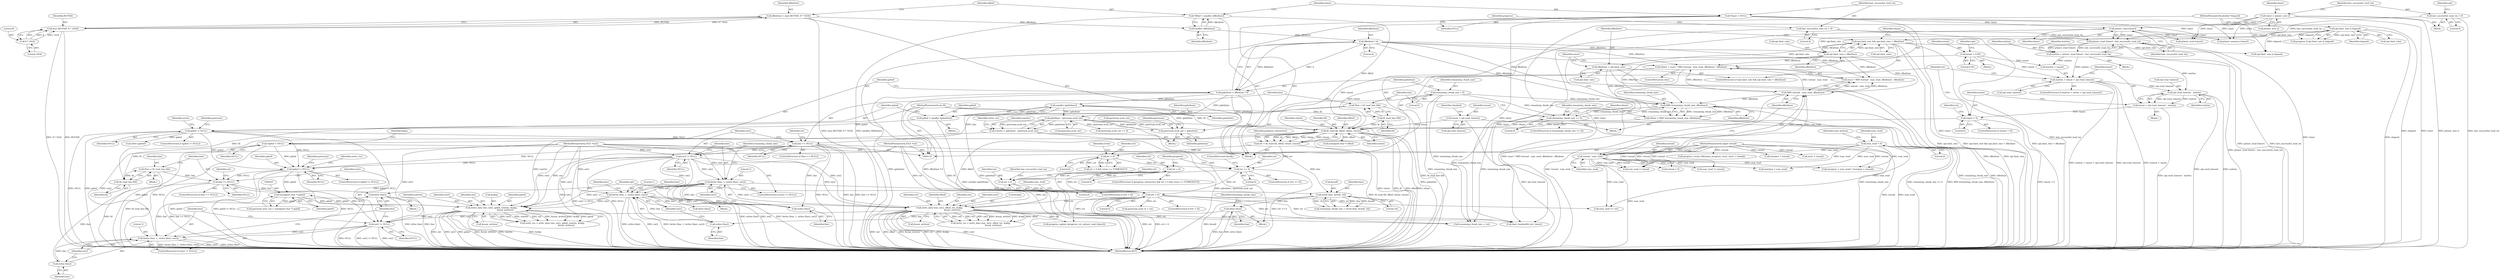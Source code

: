 digraph "0_savannah_ba6b44f6745b14dce414761a8e4b35d31b176bba@API" {
"1000749" [label="(Call,xfree (line))"];
"1000743" [label="(Call,fwrite (line, 1, strlen (line), out2))"];
"1000746" [label="(Call,strlen (line))"];
"1000728" [label="(Call,line == NULL)"];
"1000723" [label="(Call,*line = fd_read_line (fd))"];
"1000725" [label="(Call,fd_read_line (fd))"];
"1000514" [label="(Call,fd_read (fd, dlbuf, rdsize, tmout))"];
"1000399" [label="(Call,fd_read_line (fd))"];
"1000116" [label="(MethodParameterIn,int fd)"];
"1000139" [label="(Call,*dlbuf = xmalloc (dlbufsize))"];
"1000141" [label="(Call,xmalloc (dlbufsize))"];
"1000131" [label="(Call,dlbufsize = max (BUFSIZ, 8 * 1024))"];
"1000133" [label="(Call,max (BUFSIZ, 8 * 1024))"];
"1000135" [label="(Call,8 * 1024)"];
"1000459" [label="(Call,rdsize = MIN (remaining_chunk_size, dlbufsize))"];
"1000461" [label="(Call,MIN (remaining_chunk_size, dlbufsize))"];
"1000186" [label="(Call,remaining_chunk_size = 0)"];
"1000392" [label="(Call,remaining_chunk_size == 0)"];
"1000357" [label="(Call,dlbufsize = opt.limit_rate)"];
"1000348" [label="(Call,opt.limit_rate && opt.limit_rate < dlbufsize)"];
"1000335" [label="(Call,opt.limit_rate || elapsed)"];
"1000122" [label="(MethodParameterIn,double *elapsed)"];
"1000352" [label="(Call,opt.limit_rate < dlbufsize)"];
"1000192" [label="(Call,dlbufsize * 4)"];
"1000367" [label="(Call,MIN (toread - sum_read, dlbufsize))"];
"1000368" [label="(Call,toread - sum_read)"];
"1000118" [label="(MethodParameterIn,wgint toread)"];
"1000178" [label="(Call,sum_read = 0)"];
"1000363" [label="(Call,rdsize = exact ? MIN (toread - sum_read, dlbufsize) : dlbufsize)"];
"1000383" [label="(Call,tmout = opt.read_timeout)"];
"1000467" [label="(Call,tmout = 0.95)"];
"1000499" [label="(Call,tmout < 0)"];
"1000491" [label="(Call,tmout = opt.read_timeout - waittm)"];
"1000493" [label="(Call,opt.read_timeout - waittm)"];
"1000483" [label="(Call,waittm + tmout > opt.read_timeout)"];
"1000476" [label="(Call,waittm = ptimer_read (timer) - last_successful_read_tm)"];
"1000478" [label="(Call,ptimer_read (timer) - last_successful_read_tm)"];
"1000479" [label="(Call,ptimer_read (timer))"];
"1000341" [label="(Call,timer = ptimer_new ())"];
"1000144" [label="(Call,*timer = NULL)"];
"1000148" [label="(Call,last_successful_read_tm = 0)"];
"1000344" [label="(Call,last_successful_read_tm = 0)"];
"1000567" [label="(Call,gzbuf != NULL)"];
"1000196" [label="(Call,*gzbuf = NULL)"];
"1000210" [label="(Call,gzbuf != NULL)"];
"1000205" [label="(Call,gzbuf = xmalloc (gzbufsize))"];
"1000207" [label="(Call,xmalloc (gzbufsize))"];
"1000190" [label="(Call,gzbufsize = dlbufsize * 4)"];
"1000403" [label="(Call,line == NULL)"];
"1000397" [label="(Call,*line = fd_read_line (fd))"];
"1000414" [label="(Call,out2 != NULL)"];
"1000124" [label="(MethodParameterIn,FILE *out2)"];
"1000740" [label="(Call,out2 != NULL)"];
"1000650" [label="(Call,write_data (out, out2, gzbuf, towrite, &skip,\n                                          &sum_written))"];
"1000117" [label="(MethodParameterIn,FILE *out)"];
"1000450" [label="(Call,fwrite (line, 1, strlen (line), out2))"];
"1000453" [label="(Call,strlen (line))"];
"1000430" [label="(Call,xfree (line))"];
"1000425" [label="(Call,strtol (line, &endl, 16))"];
"1000417" [label="(Call,fwrite (line, 1, strlen (line), out2))"];
"1000420" [label="(Call,strlen (line))"];
"1000596" [label="(Call,(unsigned char *) gzbuf)"];
"1000641" [label="(Call,towrite = gzbufsize - gzstream.avail_out)"];
"1000643" [label="(Call,gzbufsize - gzstream.avail_out)"];
"1000587" [label="(Call,gzstream.avail_out = gzbufsize)"];
"1000685" [label="(Call,write_data (out, out2, dlbuf, ret, &skip,\n                                      &sum_written))"];
"1000558" [label="(Call,ret > 0)"];
"1000529" [label="(Call,ret = 0)"];
"1000550" [label="(Call,ret > 0)"];
"1000534" [label="(Call,ret <= 0)"];
"1000523" [label="(Call,ret < 0)"];
"1000512" [label="(Call,ret = fd_read (fd, dlbuf, rdsize, tmout))"];
"1000480" [label="(Identifier,timer)"];
"1000487" [label="(Call,opt.read_timeout)"];
"1000124" [label="(MethodParameterIn,FILE *out2)"];
"1000122" [label="(MethodParameterIn,double *elapsed)"];
"1000131" [label="(Call,dlbufsize = max (BUFSIZ, 8 * 1024))"];
"1000415" [label="(Identifier,out2)"];
"1000467" [label="(Call,tmout = 0.95)"];
"1000357" [label="(Call,dlbufsize = opt.limit_rate)"];
"1000362" [label="(ControlStructure,else)"];
"1000405" [label="(Identifier,NULL)"];
"1000689" [label="(Identifier,ret)"];
"1000209" [label="(ControlStructure,if (gzbuf != NULL))"];
"1000499" [label="(Call,tmout < 0)"];
"1000336" [label="(Call,opt.limit_rate)"];
"1000371" [label="(Identifier,dlbufsize)"];
"1000216" [label="(Identifier,gzstream)"];
"1000385" [label="(Call,opt.read_timeout)"];
"1000146" [label="(Identifier,NULL)"];
"1000403" [label="(Call,line == NULL)"];
"1000434" [label="(Identifier,remaining_chunk_size)"];
"1000512" [label="(Call,ret = fd_read (fd, dlbuf, rdsize, tmout))"];
"1000642" [label="(Identifier,towrite)"];
"1000492" [label="(Identifier,tmout)"];
"1000358" [label="(Identifier,dlbufsize)"];
"1000649" [label="(Identifier,write_res)"];
"1000725" [label="(Call,fd_read_line (fd))"];
"1000133" [label="(Call,max (BUFSIZ, 8 * 1024))"];
"1000376" [label="(Identifier,exact)"];
"1000591" [label="(Identifier,gzbufsize)"];
"1000558" [label="(Call,ret > 0)"];
"1000554" [label="(Identifier,last_successful_read_tm)"];
"1000196" [label="(Call,*gzbuf = NULL)"];
"1000367" [label="(Call,MIN (toread - sum_read, dlbufsize))"];
"1000211" [label="(Identifier,gzbuf)"];
"1000370" [label="(Identifier,sum_read)"];
"1000393" [label="(Identifier,remaining_chunk_size)"];
"1000451" [label="(Identifier,line)"];
"1000466" [label="(Block,)"];
"1000598" [label="(Identifier,gzbuf)"];
"1000317" [label="(Call,progress_create (filename_progress, start, start + toread))"];
"1000197" [label="(Identifier,gzbuf)"];
"1000524" [label="(Identifier,ret)"];
"1000531" [label="(Literal,0)"];
"1000454" [label="(Identifier,line)"];
"1000389" [label="(Identifier,chunked)"];
"1000118" [label="(MethodParameterIn,wgint toread)"];
"1000469" [label="(Literal,0.95)"];
"1000423" [label="(Call,remaining_chunk_size = strtol (line, &endl, 16))"];
"1000755" [label="(Call,limit_bandwidth (ret, timer))"];
"1000481" [label="(Identifier,last_successful_read_tm)"];
"1000456" [label="(Call,xfree (line))"];
"1000193" [label="(Identifier,dlbufsize)"];
"1000494" [label="(Call,opt.read_timeout)"];
"1000527" [label="(Identifier,errno)"];
"1000333" [label="(Call,progress || opt.limit_rate || elapsed)"];
"1000513" [label="(Identifier,ret)"];
"1000688" [label="(Identifier,dlbuf)"];
"1000714" [label="(Call,remaining_chunk_size -= ret)"];
"1000780" [label="(Call,startpos + toread)"];
"1000404" [label="(Identifier,line)"];
"1000683" [label="(Call,write_res = write_data (out, out2, dlbuf, ret, &skip,\n                                      &sum_written))"];
"1000573" [label="(Call,gzstream.avail_in = ret)"];
"1000519" [label="(ControlStructure,if (progress_interactive && ret < 0 && errno == ETIMEDOUT))"];
"1000346" [label="(Literal,0)"];
"1000140" [label="(Identifier,dlbuf)"];
"1000446" [label="(Block,)"];
"1000383" [label="(Call,tmout = opt.read_timeout)"];
"1000344" [label="(Call,last_successful_read_tm = 0)"];
"1000414" [label="(Call,out2 != NULL)"];
"1000270" [label="(Identifier,errno)"];
"1000408" [label="(Identifier,ret)"];
"1000208" [label="(Identifier,gzbufsize)"];
"1000729" [label="(Identifier,line)"];
"1000125" [label="(Block,)"];
"1000738" [label="(Block,)"];
"1000723" [label="(Call,*line = fd_read_line (fd))"];
"1000353" [label="(Call,opt.limit_rate)"];
"1000586" [label="(Block,)"];
"1000594" [label="(Identifier,gzstream)"];
"1000179" [label="(Identifier,sum_read)"];
"1000190" [label="(Call,gzbufsize = dlbufsize * 4)"];
"1000206" [label="(Identifier,gzbuf)"];
"1000394" [label="(Literal,0)"];
"1000648" [label="(Call,write_res = write_data (out, out2, gzbuf, towrite, &skip,\n                                          &sum_written))"];
"1000421" [label="(Identifier,line)"];
"1000453" [label="(Call,strlen (line))"];
"1000535" [label="(Identifier,ret)"];
"1000398" [label="(Identifier,line)"];
"1000350" [label="(Identifier,opt)"];
"1000191" [label="(Identifier,gzbufsize)"];
"1000777" [label="(Call,startpos + sum_read)"];
"1000655" [label="(Call,&skip)"];
"1000529" [label="(Call,ret = 0)"];
"1000582" [label="(Call,(unsigned char *) dlbuf)"];
"1000397" [label="(Call,*line = fd_read_line (fd))"];
"1000198" [label="(Identifier,NULL)"];
"1000136" [label="(Literal,8)"];
"1000116" [label="(MethodParameterIn,int fd)"];
"1000744" [label="(Identifier,line)"];
"1000356" [label="(Identifier,dlbufsize)"];
"1000567" [label="(Call,gzbuf != NULL)"];
"1000747" [label="(Identifier,line)"];
"1000484" [label="(Call,waittm + tmout)"];
"1000343" [label="(Call,ptimer_new ())"];
"1000425" [label="(Call,strtol (line, &endl, 16))"];
"1000501" [label="(Literal,0)"];
"1000468" [label="(Identifier,tmout)"];
"1000429" [label="(Literal,16)"];
"1000422" [label="(Identifier,out2)"];
"1000536" [label="(Literal,0)"];
"1000724" [label="(Identifier,line)"];
"1000347" [label="(ControlStructure,if (opt.limit_rate && opt.limit_rate < dlbufsize))"];
"1000380" [label="(Block,)"];
"1000339" [label="(Identifier,elapsed)"];
"1000515" [label="(Identifier,fd)"];
"1000345" [label="(Identifier,last_successful_read_tm)"];
"1000180" [label="(Literal,0)"];
"1000653" [label="(Identifier,gzbuf)"];
"1000142" [label="(Identifier,dlbufsize)"];
"1000349" [label="(Call,opt.limit_rate)"];
"1000568" [label="(Identifier,gzbuf)"];
"1000498" [label="(ControlStructure,if (tmout < 0))"];
"1000631" [label="(Call,sum_read != toread)"];
"1000153" [label="(Identifier,progress)"];
"1000521" [label="(Identifier,progress_interactive)"];
"1000212" [label="(Identifier,NULL)"];
"1000413" [label="(ControlStructure,if (out2 != NULL))"];
"1000753" [label="(Identifier,opt)"];
"1000335" [label="(Call,opt.limit_rate || elapsed)"];
"1000402" [label="(ControlStructure,if (line == NULL))"];
"1000368" [label="(Call,toread - sum_read)"];
"1000641" [label="(Call,towrite = gzbufsize - gzstream.avail_out)"];
"1000399" [label="(Call,fd_read_line (fd))"];
"1000749" [label="(Call,xfree (line))"];
"1000424" [label="(Identifier,remaining_chunk_size)"];
"1000540" [label="(Identifier,progress)"];
"1000551" [label="(Identifier,ret)"];
"1000525" [label="(Literal,0)"];
"1000493" [label="(Call,opt.read_timeout - waittm)"];
"1000187" [label="(Identifier,remaining_chunk_size)"];
"1000514" [label="(Call,fd_read (fd, dlbuf, rdsize, tmout))"];
"1000141" [label="(Call,xmalloc (dlbufsize))"];
"1000148" [label="(Call,last_successful_read_tm = 0)"];
"1000340" [label="(Block,)"];
"1000530" [label="(Identifier,ret)"];
"1000592" [label="(Call,gzstream.next_out = (unsigned char *) gzbuf)"];
"1000596" [label="(Call,(unsigned char *) gzbuf)"];
"1000657" [label="(Call,&sum_written)"];
"1000783" [label="(MethodReturn,RET)"];
"1000763" [label="(Call,ptimer_read (timer))"];
"1000132" [label="(Identifier,dlbufsize)"];
"1000550" [label="(Call,ret > 0)"];
"1000364" [label="(Identifier,rdsize)"];
"1000457" [label="(Identifier,line)"];
"1000205" [label="(Call,gzbuf = xmalloc (gzbufsize))"];
"1000365" [label="(Call,exact ? MIN (toread - sum_read, dlbufsize) : dlbufsize)"];
"1000150" [label="(Literal,0)"];
"1000117" [label="(MethodParameterIn,FILE *out)"];
"1000587" [label="(Call,gzstream.avail_out = gzbufsize)"];
"1000569" [label="(Identifier,NULL)"];
"1000427" [label="(Call,&endl)"];
"1000566" [label="(ControlStructure,if (gzbuf != NULL))"];
"1000392" [label="(Call,remaining_chunk_size == 0)"];
"1000491" [label="(Call,tmout = opt.read_timeout - waittm)"];
"1000522" [label="(Call,ret < 0 && errno == ETIMEDOUT)"];
"1000516" [label="(Identifier,dlbuf)"];
"1000320" [label="(Call,start + toread)"];
"1000643" [label="(Call,gzbufsize - gzstream.avail_out)"];
"1000760" [label="(Call,progress_update (progress, ret, ptimer_read (timer)))"];
"1000430" [label="(Call,xfree (line))"];
"1000517" [label="(Identifier,rdsize)"];
"1000188" [label="(Literal,0)"];
"1000500" [label="(Identifier,tmout)"];
"1000575" [label="(Identifier,gzstream)"];
"1000505" [label="(Identifier,ret)"];
"1000743" [label="(Call,fwrite (line, 1, strlen (line), out2))"];
"1000686" [label="(Identifier,out)"];
"1000552" [label="(Literal,0)"];
"1000767" [label="(Call,toread > 0)"];
"1000533" [label="(ControlStructure,if (ret <= 0))"];
"1000485" [label="(Identifier,waittm)"];
"1000730" [label="(Identifier,NULL)"];
"1000477" [label="(Identifier,waittm)"];
"1000728" [label="(Call,line == NULL)"];
"1000490" [label="(Block,)"];
"1000746" [label="(Call,strlen (line))"];
"1000685" [label="(Call,write_data (out, out2, dlbuf, ret, &skip,\n                                      &sum_written))"];
"1000431" [label="(Identifier,line)"];
"1000534" [label="(Call,ret <= 0)"];
"1000644" [label="(Identifier,gzbufsize)"];
"1000460" [label="(Identifier,rdsize)"];
"1000134" [label="(Identifier,BUFSIZ)"];
"1000418" [label="(Identifier,line)"];
"1000202" [label="(Identifier,flags)"];
"1000727" [label="(ControlStructure,if (line == NULL))"];
"1000559" [label="(Identifier,ret)"];
"1000478" [label="(Call,ptimer_read (timer) - last_successful_read_tm)"];
"1000684" [label="(Identifier,write_res)"];
"1000739" [label="(ControlStructure,if (out2 != NULL))"];
"1000455" [label="(Identifier,out2)"];
"1000417" [label="(Call,fwrite (line, 1, strlen (line), out2))"];
"1000733" [label="(Identifier,ret)"];
"1000541" [label="(Call,opt.limit_rate || elapsed)"];
"1000207" [label="(Call,xmalloc (gzbufsize))"];
"1000426" [label="(Identifier,line)"];
"1000721" [label="(Block,)"];
"1000741" [label="(Identifier,out2)"];
"1000776" [label="(Call,(startpos + sum_read) / (startpos + toread))"];
"1000363" [label="(Call,rdsize = exact ? MIN (toread - sum_read, dlbufsize) : dlbufsize)"];
"1000537" [label="(ControlStructure,break;)"];
"1000483" [label="(Call,waittm + tmout > opt.read_timeout)"];
"1000518" [label="(Identifier,tmout)"];
"1000194" [label="(Literal,4)"];
"1000476" [label="(Call,waittm = ptimer_read (timer) - last_successful_read_tm)"];
"1000482" [label="(ControlStructure,if (waittm + tmout > opt.read_timeout))"];
"1000459" [label="(Call,rdsize = MIN (remaining_chunk_size, dlbufsize))"];
"1000462" [label="(Identifier,remaining_chunk_size)"];
"1000472" [label="(Identifier,opt)"];
"1000178" [label="(Call,sum_read = 0)"];
"1000400" [label="(Identifier,fd)"];
"1000523" [label="(Call,ret < 0)"];
"1000654" [label="(Identifier,towrite)"];
"1000420" [label="(Call,strlen (line))"];
"1000461" [label="(Call,MIN (remaining_chunk_size, dlbufsize))"];
"1000557" [label="(ControlStructure,if (ret > 0))"];
"1000204" [label="(Block,)"];
"1000547" [label="(Call,ptimer_measure (timer))"];
"1000652" [label="(Identifier,out2)"];
"1000692" [label="(Call,&sum_written)"];
"1000139" [label="(Call,*dlbuf = xmalloc (dlbufsize))"];
"1000384" [label="(Identifier,tmout)"];
"1000186" [label="(Call,remaining_chunk_size = 0)"];
"1000144" [label="(Call,*timer = NULL)"];
"1000687" [label="(Identifier,out2)"];
"1000588" [label="(Call,gzstream.avail_out)"];
"1000192" [label="(Call,dlbufsize * 4)"];
"1000742" [label="(Identifier,NULL)"];
"1000463" [label="(Identifier,dlbufsize)"];
"1000745" [label="(Literal,1)"];
"1000137" [label="(Literal,1024)"];
"1000452" [label="(Literal,1)"];
"1000676" [label="(Call,gzstream.avail_out == 0)"];
"1000210" [label="(Call,gzbuf != NULL)"];
"1000740" [label="(Call,out2 != NULL)"];
"1000563" [label="(Call,sum_read += ret)"];
"1000395" [label="(Block,)"];
"1000341" [label="(Call,timer = ptimer_new ())"];
"1000252" [label="(Call,xfree (gzbuf))"];
"1000352" [label="(Call,opt.limit_rate < dlbufsize)"];
"1000391" [label="(ControlStructure,if (remaining_chunk_size == 0))"];
"1000497" [label="(Identifier,waittm)"];
"1000650" [label="(Call,write_data (out, out2, gzbuf, towrite, &skip,\n                                          &sum_written))"];
"1000479" [label="(Call,ptimer_read (timer))"];
"1000645" [label="(Call,gzstream.avail_out)"];
"1000690" [label="(Call,&skip)"];
"1000348" [label="(Call,opt.limit_rate && opt.limit_rate < dlbufsize)"];
"1000450" [label="(Call,fwrite (line, 1, strlen (line), out2))"];
"1000419" [label="(Literal,1)"];
"1000377" [label="(Call,sum_read < toread)"];
"1000359" [label="(Call,opt.limit_rate)"];
"1000549" [label="(ControlStructure,if (ret > 0))"];
"1000342" [label="(Identifier,timer)"];
"1000416" [label="(Identifier,NULL)"];
"1000560" [label="(Literal,0)"];
"1000149" [label="(Identifier,last_successful_read_tm)"];
"1000135" [label="(Call,8 * 1024)"];
"1000726" [label="(Identifier,fd)"];
"1000564" [label="(Identifier,sum_read)"];
"1000651" [label="(Identifier,out)"];
"1000369" [label="(Identifier,toread)"];
"1000750" [label="(Identifier,line)"];
"1000183" [label="(Identifier,sum_written)"];
"1000748" [label="(Identifier,out2)"];
"1000145" [label="(Identifier,timer)"];
"1000474" [label="(Block,)"];
"1000749" -> "1000738"  [label="AST: "];
"1000749" -> "1000750"  [label="CFG: "];
"1000750" -> "1000749"  [label="AST: "];
"1000753" -> "1000749"  [label="CFG: "];
"1000749" -> "1000783"  [label="DDG: line"];
"1000749" -> "1000783"  [label="DDG: xfree (line)"];
"1000743" -> "1000749"  [label="DDG: line"];
"1000728" -> "1000749"  [label="DDG: line"];
"1000743" -> "1000739"  [label="AST: "];
"1000743" -> "1000748"  [label="CFG: "];
"1000744" -> "1000743"  [label="AST: "];
"1000745" -> "1000743"  [label="AST: "];
"1000746" -> "1000743"  [label="AST: "];
"1000748" -> "1000743"  [label="AST: "];
"1000750" -> "1000743"  [label="CFG: "];
"1000743" -> "1000783"  [label="DDG: out2"];
"1000743" -> "1000783"  [label="DDG: strlen (line)"];
"1000743" -> "1000783"  [label="DDG: fwrite (line, 1, strlen (line), out2)"];
"1000746" -> "1000743"  [label="DDG: line"];
"1000740" -> "1000743"  [label="DDG: out2"];
"1000124" -> "1000743"  [label="DDG: out2"];
"1000746" -> "1000747"  [label="CFG: "];
"1000747" -> "1000746"  [label="AST: "];
"1000748" -> "1000746"  [label="CFG: "];
"1000728" -> "1000746"  [label="DDG: line"];
"1000728" -> "1000727"  [label="AST: "];
"1000728" -> "1000730"  [label="CFG: "];
"1000729" -> "1000728"  [label="AST: "];
"1000730" -> "1000728"  [label="AST: "];
"1000733" -> "1000728"  [label="CFG: "];
"1000741" -> "1000728"  [label="CFG: "];
"1000728" -> "1000783"  [label="DDG: line == NULL"];
"1000723" -> "1000728"  [label="DDG: line"];
"1000567" -> "1000728"  [label="DDG: NULL"];
"1000728" -> "1000740"  [label="DDG: NULL"];
"1000723" -> "1000721"  [label="AST: "];
"1000723" -> "1000725"  [label="CFG: "];
"1000724" -> "1000723"  [label="AST: "];
"1000725" -> "1000723"  [label="AST: "];
"1000729" -> "1000723"  [label="CFG: "];
"1000723" -> "1000783"  [label="DDG: fd_read_line (fd)"];
"1000725" -> "1000723"  [label="DDG: fd"];
"1000725" -> "1000726"  [label="CFG: "];
"1000726" -> "1000725"  [label="AST: "];
"1000725" -> "1000783"  [label="DDG: fd"];
"1000514" -> "1000725"  [label="DDG: fd"];
"1000116" -> "1000725"  [label="DDG: fd"];
"1000514" -> "1000512"  [label="AST: "];
"1000514" -> "1000518"  [label="CFG: "];
"1000515" -> "1000514"  [label="AST: "];
"1000516" -> "1000514"  [label="AST: "];
"1000517" -> "1000514"  [label="AST: "];
"1000518" -> "1000514"  [label="AST: "];
"1000512" -> "1000514"  [label="CFG: "];
"1000514" -> "1000783"  [label="DDG: tmout"];
"1000514" -> "1000783"  [label="DDG: fd"];
"1000514" -> "1000783"  [label="DDG: dlbuf"];
"1000514" -> "1000783"  [label="DDG: rdsize"];
"1000514" -> "1000512"  [label="DDG: fd"];
"1000514" -> "1000512"  [label="DDG: dlbuf"];
"1000514" -> "1000512"  [label="DDG: rdsize"];
"1000514" -> "1000512"  [label="DDG: tmout"];
"1000399" -> "1000514"  [label="DDG: fd"];
"1000116" -> "1000514"  [label="DDG: fd"];
"1000139" -> "1000514"  [label="DDG: dlbuf"];
"1000459" -> "1000514"  [label="DDG: rdsize"];
"1000363" -> "1000514"  [label="DDG: rdsize"];
"1000383" -> "1000514"  [label="DDG: tmout"];
"1000467" -> "1000514"  [label="DDG: tmout"];
"1000499" -> "1000514"  [label="DDG: tmout"];
"1000514" -> "1000582"  [label="DDG: dlbuf"];
"1000514" -> "1000685"  [label="DDG: dlbuf"];
"1000399" -> "1000397"  [label="AST: "];
"1000399" -> "1000400"  [label="CFG: "];
"1000400" -> "1000399"  [label="AST: "];
"1000397" -> "1000399"  [label="CFG: "];
"1000399" -> "1000397"  [label="DDG: fd"];
"1000116" -> "1000399"  [label="DDG: fd"];
"1000116" -> "1000114"  [label="AST: "];
"1000116" -> "1000783"  [label="DDG: fd"];
"1000139" -> "1000125"  [label="AST: "];
"1000139" -> "1000141"  [label="CFG: "];
"1000140" -> "1000139"  [label="AST: "];
"1000141" -> "1000139"  [label="AST: "];
"1000145" -> "1000139"  [label="CFG: "];
"1000139" -> "1000783"  [label="DDG: xmalloc (dlbufsize)"];
"1000141" -> "1000139"  [label="DDG: dlbufsize"];
"1000141" -> "1000142"  [label="CFG: "];
"1000142" -> "1000141"  [label="AST: "];
"1000131" -> "1000141"  [label="DDG: dlbufsize"];
"1000141" -> "1000192"  [label="DDG: dlbufsize"];
"1000131" -> "1000125"  [label="AST: "];
"1000131" -> "1000133"  [label="CFG: "];
"1000132" -> "1000131"  [label="AST: "];
"1000133" -> "1000131"  [label="AST: "];
"1000140" -> "1000131"  [label="CFG: "];
"1000131" -> "1000783"  [label="DDG: max (BUFSIZ, 8 * 1024)"];
"1000133" -> "1000131"  [label="DDG: BUFSIZ"];
"1000133" -> "1000131"  [label="DDG: 8 * 1024"];
"1000133" -> "1000135"  [label="CFG: "];
"1000134" -> "1000133"  [label="AST: "];
"1000135" -> "1000133"  [label="AST: "];
"1000133" -> "1000783"  [label="DDG: BUFSIZ"];
"1000133" -> "1000783"  [label="DDG: 8 * 1024"];
"1000135" -> "1000133"  [label="DDG: 8"];
"1000135" -> "1000133"  [label="DDG: 1024"];
"1000135" -> "1000137"  [label="CFG: "];
"1000136" -> "1000135"  [label="AST: "];
"1000137" -> "1000135"  [label="AST: "];
"1000459" -> "1000380"  [label="AST: "];
"1000459" -> "1000461"  [label="CFG: "];
"1000460" -> "1000459"  [label="AST: "];
"1000461" -> "1000459"  [label="AST: "];
"1000376" -> "1000459"  [label="CFG: "];
"1000459" -> "1000783"  [label="DDG: MIN (remaining_chunk_size, dlbufsize)"];
"1000461" -> "1000459"  [label="DDG: remaining_chunk_size"];
"1000461" -> "1000459"  [label="DDG: dlbufsize"];
"1000461" -> "1000463"  [label="CFG: "];
"1000462" -> "1000461"  [label="AST: "];
"1000463" -> "1000461"  [label="AST: "];
"1000461" -> "1000783"  [label="DDG: dlbufsize"];
"1000461" -> "1000783"  [label="DDG: remaining_chunk_size"];
"1000461" -> "1000392"  [label="DDG: remaining_chunk_size"];
"1000186" -> "1000461"  [label="DDG: remaining_chunk_size"];
"1000392" -> "1000461"  [label="DDG: remaining_chunk_size"];
"1000357" -> "1000461"  [label="DDG: dlbufsize"];
"1000352" -> "1000461"  [label="DDG: dlbufsize"];
"1000192" -> "1000461"  [label="DDG: dlbufsize"];
"1000367" -> "1000461"  [label="DDG: dlbufsize"];
"1000461" -> "1000714"  [label="DDG: remaining_chunk_size"];
"1000186" -> "1000125"  [label="AST: "];
"1000186" -> "1000188"  [label="CFG: "];
"1000187" -> "1000186"  [label="AST: "];
"1000188" -> "1000186"  [label="AST: "];
"1000191" -> "1000186"  [label="CFG: "];
"1000186" -> "1000783"  [label="DDG: remaining_chunk_size"];
"1000186" -> "1000392"  [label="DDG: remaining_chunk_size"];
"1000186" -> "1000714"  [label="DDG: remaining_chunk_size"];
"1000392" -> "1000391"  [label="AST: "];
"1000392" -> "1000394"  [label="CFG: "];
"1000393" -> "1000392"  [label="AST: "];
"1000394" -> "1000392"  [label="AST: "];
"1000398" -> "1000392"  [label="CFG: "];
"1000460" -> "1000392"  [label="CFG: "];
"1000392" -> "1000783"  [label="DDG: remaining_chunk_size == 0"];
"1000392" -> "1000783"  [label="DDG: remaining_chunk_size"];
"1000392" -> "1000714"  [label="DDG: remaining_chunk_size"];
"1000357" -> "1000347"  [label="AST: "];
"1000357" -> "1000359"  [label="CFG: "];
"1000358" -> "1000357"  [label="AST: "];
"1000359" -> "1000357"  [label="AST: "];
"1000376" -> "1000357"  [label="CFG: "];
"1000357" -> "1000783"  [label="DDG: dlbufsize"];
"1000357" -> "1000783"  [label="DDG: opt.limit_rate"];
"1000348" -> "1000357"  [label="DDG: opt.limit_rate"];
"1000348" -> "1000347"  [label="AST: "];
"1000348" -> "1000349"  [label="CFG: "];
"1000348" -> "1000352"  [label="CFG: "];
"1000349" -> "1000348"  [label="AST: "];
"1000352" -> "1000348"  [label="AST: "];
"1000358" -> "1000348"  [label="CFG: "];
"1000364" -> "1000348"  [label="CFG: "];
"1000348" -> "1000783"  [label="DDG: opt.limit_rate"];
"1000348" -> "1000783"  [label="DDG: opt.limit_rate && opt.limit_rate < dlbufsize"];
"1000348" -> "1000783"  [label="DDG: opt.limit_rate < dlbufsize"];
"1000335" -> "1000348"  [label="DDG: opt.limit_rate"];
"1000352" -> "1000348"  [label="DDG: opt.limit_rate"];
"1000352" -> "1000348"  [label="DDG: dlbufsize"];
"1000348" -> "1000541"  [label="DDG: opt.limit_rate"];
"1000335" -> "1000333"  [label="AST: "];
"1000335" -> "1000336"  [label="CFG: "];
"1000335" -> "1000339"  [label="CFG: "];
"1000336" -> "1000335"  [label="AST: "];
"1000339" -> "1000335"  [label="AST: "];
"1000333" -> "1000335"  [label="CFG: "];
"1000335" -> "1000783"  [label="DDG: elapsed"];
"1000335" -> "1000333"  [label="DDG: opt.limit_rate"];
"1000335" -> "1000333"  [label="DDG: elapsed"];
"1000122" -> "1000335"  [label="DDG: elapsed"];
"1000335" -> "1000352"  [label="DDG: opt.limit_rate"];
"1000335" -> "1000541"  [label="DDG: elapsed"];
"1000122" -> "1000114"  [label="AST: "];
"1000122" -> "1000783"  [label="DDG: elapsed"];
"1000122" -> "1000541"  [label="DDG: elapsed"];
"1000352" -> "1000356"  [label="CFG: "];
"1000353" -> "1000352"  [label="AST: "];
"1000356" -> "1000352"  [label="AST: "];
"1000192" -> "1000352"  [label="DDG: dlbufsize"];
"1000352" -> "1000363"  [label="DDG: dlbufsize"];
"1000352" -> "1000367"  [label="DDG: dlbufsize"];
"1000352" -> "1000365"  [label="DDG: dlbufsize"];
"1000192" -> "1000190"  [label="AST: "];
"1000192" -> "1000194"  [label="CFG: "];
"1000193" -> "1000192"  [label="AST: "];
"1000194" -> "1000192"  [label="AST: "];
"1000190" -> "1000192"  [label="CFG: "];
"1000192" -> "1000190"  [label="DDG: dlbufsize"];
"1000192" -> "1000190"  [label="DDG: 4"];
"1000192" -> "1000363"  [label="DDG: dlbufsize"];
"1000192" -> "1000367"  [label="DDG: dlbufsize"];
"1000192" -> "1000365"  [label="DDG: dlbufsize"];
"1000367" -> "1000365"  [label="AST: "];
"1000367" -> "1000371"  [label="CFG: "];
"1000368" -> "1000367"  [label="AST: "];
"1000371" -> "1000367"  [label="AST: "];
"1000365" -> "1000367"  [label="CFG: "];
"1000367" -> "1000783"  [label="DDG: toread - sum_read"];
"1000367" -> "1000363"  [label="DDG: toread - sum_read"];
"1000367" -> "1000363"  [label="DDG: dlbufsize"];
"1000367" -> "1000365"  [label="DDG: toread - sum_read"];
"1000367" -> "1000365"  [label="DDG: dlbufsize"];
"1000368" -> "1000367"  [label="DDG: toread"];
"1000368" -> "1000367"  [label="DDG: sum_read"];
"1000368" -> "1000370"  [label="CFG: "];
"1000369" -> "1000368"  [label="AST: "];
"1000370" -> "1000368"  [label="AST: "];
"1000371" -> "1000368"  [label="CFG: "];
"1000368" -> "1000783"  [label="DDG: sum_read"];
"1000118" -> "1000368"  [label="DDG: toread"];
"1000178" -> "1000368"  [label="DDG: sum_read"];
"1000368" -> "1000377"  [label="DDG: sum_read"];
"1000368" -> "1000377"  [label="DDG: toread"];
"1000368" -> "1000563"  [label="DDG: sum_read"];
"1000368" -> "1000631"  [label="DDG: toread"];
"1000368" -> "1000767"  [label="DDG: toread"];
"1000368" -> "1000776"  [label="DDG: sum_read"];
"1000368" -> "1000777"  [label="DDG: sum_read"];
"1000118" -> "1000114"  [label="AST: "];
"1000118" -> "1000783"  [label="DDG: toread"];
"1000118" -> "1000317"  [label="DDG: toread"];
"1000118" -> "1000320"  [label="DDG: toread"];
"1000118" -> "1000377"  [label="DDG: toread"];
"1000118" -> "1000631"  [label="DDG: toread"];
"1000118" -> "1000767"  [label="DDG: toread"];
"1000118" -> "1000776"  [label="DDG: toread"];
"1000118" -> "1000780"  [label="DDG: toread"];
"1000178" -> "1000125"  [label="AST: "];
"1000178" -> "1000180"  [label="CFG: "];
"1000179" -> "1000178"  [label="AST: "];
"1000180" -> "1000178"  [label="AST: "];
"1000183" -> "1000178"  [label="CFG: "];
"1000178" -> "1000783"  [label="DDG: sum_read"];
"1000178" -> "1000377"  [label="DDG: sum_read"];
"1000178" -> "1000563"  [label="DDG: sum_read"];
"1000178" -> "1000776"  [label="DDG: sum_read"];
"1000178" -> "1000777"  [label="DDG: sum_read"];
"1000363" -> "1000362"  [label="AST: "];
"1000363" -> "1000365"  [label="CFG: "];
"1000364" -> "1000363"  [label="AST: "];
"1000365" -> "1000363"  [label="AST: "];
"1000376" -> "1000363"  [label="CFG: "];
"1000363" -> "1000783"  [label="DDG: exact ? MIN (toread - sum_read, dlbufsize) : dlbufsize"];
"1000383" -> "1000380"  [label="AST: "];
"1000383" -> "1000385"  [label="CFG: "];
"1000384" -> "1000383"  [label="AST: "];
"1000385" -> "1000383"  [label="AST: "];
"1000389" -> "1000383"  [label="CFG: "];
"1000383" -> "1000783"  [label="DDG: opt.read_timeout"];
"1000467" -> "1000466"  [label="AST: "];
"1000467" -> "1000469"  [label="CFG: "];
"1000468" -> "1000467"  [label="AST: "];
"1000469" -> "1000467"  [label="AST: "];
"1000472" -> "1000467"  [label="CFG: "];
"1000467" -> "1000483"  [label="DDG: tmout"];
"1000467" -> "1000484"  [label="DDG: tmout"];
"1000499" -> "1000498"  [label="AST: "];
"1000499" -> "1000501"  [label="CFG: "];
"1000500" -> "1000499"  [label="AST: "];
"1000501" -> "1000499"  [label="AST: "];
"1000505" -> "1000499"  [label="CFG: "];
"1000513" -> "1000499"  [label="CFG: "];
"1000499" -> "1000783"  [label="DDG: tmout < 0"];
"1000491" -> "1000499"  [label="DDG: tmout"];
"1000491" -> "1000490"  [label="AST: "];
"1000491" -> "1000493"  [label="CFG: "];
"1000492" -> "1000491"  [label="AST: "];
"1000493" -> "1000491"  [label="AST: "];
"1000500" -> "1000491"  [label="CFG: "];
"1000491" -> "1000783"  [label="DDG: opt.read_timeout - waittm"];
"1000493" -> "1000491"  [label="DDG: opt.read_timeout"];
"1000493" -> "1000491"  [label="DDG: waittm"];
"1000493" -> "1000497"  [label="CFG: "];
"1000494" -> "1000493"  [label="AST: "];
"1000497" -> "1000493"  [label="AST: "];
"1000493" -> "1000783"  [label="DDG: opt.read_timeout"];
"1000493" -> "1000783"  [label="DDG: waittm"];
"1000483" -> "1000493"  [label="DDG: opt.read_timeout"];
"1000476" -> "1000493"  [label="DDG: waittm"];
"1000483" -> "1000482"  [label="AST: "];
"1000483" -> "1000487"  [label="CFG: "];
"1000484" -> "1000483"  [label="AST: "];
"1000487" -> "1000483"  [label="AST: "];
"1000492" -> "1000483"  [label="CFG: "];
"1000513" -> "1000483"  [label="CFG: "];
"1000483" -> "1000783"  [label="DDG: waittm + tmout > opt.read_timeout"];
"1000483" -> "1000783"  [label="DDG: opt.read_timeout"];
"1000483" -> "1000783"  [label="DDG: waittm + tmout"];
"1000476" -> "1000483"  [label="DDG: waittm"];
"1000476" -> "1000474"  [label="AST: "];
"1000476" -> "1000478"  [label="CFG: "];
"1000477" -> "1000476"  [label="AST: "];
"1000478" -> "1000476"  [label="AST: "];
"1000485" -> "1000476"  [label="CFG: "];
"1000476" -> "1000783"  [label="DDG: ptimer_read (timer) - last_successful_read_tm"];
"1000478" -> "1000476"  [label="DDG: ptimer_read (timer)"];
"1000478" -> "1000476"  [label="DDG: last_successful_read_tm"];
"1000476" -> "1000484"  [label="DDG: waittm"];
"1000478" -> "1000481"  [label="CFG: "];
"1000479" -> "1000478"  [label="AST: "];
"1000481" -> "1000478"  [label="AST: "];
"1000478" -> "1000783"  [label="DDG: ptimer_read (timer)"];
"1000478" -> "1000783"  [label="DDG: last_successful_read_tm"];
"1000479" -> "1000478"  [label="DDG: timer"];
"1000148" -> "1000478"  [label="DDG: last_successful_read_tm"];
"1000344" -> "1000478"  [label="DDG: last_successful_read_tm"];
"1000479" -> "1000480"  [label="CFG: "];
"1000480" -> "1000479"  [label="AST: "];
"1000481" -> "1000479"  [label="CFG: "];
"1000479" -> "1000783"  [label="DDG: timer"];
"1000341" -> "1000479"  [label="DDG: timer"];
"1000144" -> "1000479"  [label="DDG: timer"];
"1000479" -> "1000547"  [label="DDG: timer"];
"1000479" -> "1000755"  [label="DDG: timer"];
"1000479" -> "1000763"  [label="DDG: timer"];
"1000341" -> "1000340"  [label="AST: "];
"1000341" -> "1000343"  [label="CFG: "];
"1000342" -> "1000341"  [label="AST: "];
"1000343" -> "1000341"  [label="AST: "];
"1000345" -> "1000341"  [label="CFG: "];
"1000341" -> "1000783"  [label="DDG: ptimer_new ()"];
"1000341" -> "1000783"  [label="DDG: timer"];
"1000341" -> "1000547"  [label="DDG: timer"];
"1000341" -> "1000755"  [label="DDG: timer"];
"1000341" -> "1000763"  [label="DDG: timer"];
"1000144" -> "1000125"  [label="AST: "];
"1000144" -> "1000146"  [label="CFG: "];
"1000145" -> "1000144"  [label="AST: "];
"1000146" -> "1000144"  [label="AST: "];
"1000149" -> "1000144"  [label="CFG: "];
"1000144" -> "1000783"  [label="DDG: timer"];
"1000144" -> "1000547"  [label="DDG: timer"];
"1000144" -> "1000755"  [label="DDG: timer"];
"1000144" -> "1000763"  [label="DDG: timer"];
"1000148" -> "1000125"  [label="AST: "];
"1000148" -> "1000150"  [label="CFG: "];
"1000149" -> "1000148"  [label="AST: "];
"1000150" -> "1000148"  [label="AST: "];
"1000153" -> "1000148"  [label="CFG: "];
"1000148" -> "1000783"  [label="DDG: last_successful_read_tm"];
"1000344" -> "1000340"  [label="AST: "];
"1000344" -> "1000346"  [label="CFG: "];
"1000345" -> "1000344"  [label="AST: "];
"1000346" -> "1000344"  [label="AST: "];
"1000350" -> "1000344"  [label="CFG: "];
"1000344" -> "1000783"  [label="DDG: last_successful_read_tm"];
"1000567" -> "1000566"  [label="AST: "];
"1000567" -> "1000569"  [label="CFG: "];
"1000568" -> "1000567"  [label="AST: "];
"1000569" -> "1000567"  [label="AST: "];
"1000575" -> "1000567"  [label="CFG: "];
"1000684" -> "1000567"  [label="CFG: "];
"1000567" -> "1000783"  [label="DDG: gzbuf"];
"1000567" -> "1000783"  [label="DDG: NULL"];
"1000567" -> "1000783"  [label="DDG: gzbuf != NULL"];
"1000196" -> "1000567"  [label="DDG: gzbuf"];
"1000210" -> "1000567"  [label="DDG: gzbuf"];
"1000210" -> "1000567"  [label="DDG: NULL"];
"1000403" -> "1000567"  [label="DDG: NULL"];
"1000414" -> "1000567"  [label="DDG: NULL"];
"1000567" -> "1000596"  [label="DDG: gzbuf"];
"1000196" -> "1000125"  [label="AST: "];
"1000196" -> "1000198"  [label="CFG: "];
"1000197" -> "1000196"  [label="AST: "];
"1000198" -> "1000196"  [label="AST: "];
"1000202" -> "1000196"  [label="CFG: "];
"1000196" -> "1000783"  [label="DDG: gzbuf"];
"1000196" -> "1000783"  [label="DDG: NULL"];
"1000210" -> "1000209"  [label="AST: "];
"1000210" -> "1000212"  [label="CFG: "];
"1000211" -> "1000210"  [label="AST: "];
"1000212" -> "1000210"  [label="AST: "];
"1000216" -> "1000210"  [label="CFG: "];
"1000270" -> "1000210"  [label="CFG: "];
"1000210" -> "1000783"  [label="DDG: gzbuf != NULL"];
"1000210" -> "1000783"  [label="DDG: NULL"];
"1000210" -> "1000783"  [label="DDG: gzbuf"];
"1000205" -> "1000210"  [label="DDG: gzbuf"];
"1000210" -> "1000252"  [label="DDG: gzbuf"];
"1000210" -> "1000403"  [label="DDG: NULL"];
"1000205" -> "1000204"  [label="AST: "];
"1000205" -> "1000207"  [label="CFG: "];
"1000206" -> "1000205"  [label="AST: "];
"1000207" -> "1000205"  [label="AST: "];
"1000211" -> "1000205"  [label="CFG: "];
"1000205" -> "1000783"  [label="DDG: xmalloc (gzbufsize)"];
"1000207" -> "1000205"  [label="DDG: gzbufsize"];
"1000207" -> "1000208"  [label="CFG: "];
"1000208" -> "1000207"  [label="AST: "];
"1000207" -> "1000783"  [label="DDG: gzbufsize"];
"1000190" -> "1000207"  [label="DDG: gzbufsize"];
"1000207" -> "1000587"  [label="DDG: gzbufsize"];
"1000207" -> "1000643"  [label="DDG: gzbufsize"];
"1000190" -> "1000125"  [label="AST: "];
"1000191" -> "1000190"  [label="AST: "];
"1000197" -> "1000190"  [label="CFG: "];
"1000190" -> "1000783"  [label="DDG: gzbufsize"];
"1000190" -> "1000783"  [label="DDG: dlbufsize * 4"];
"1000190" -> "1000587"  [label="DDG: gzbufsize"];
"1000190" -> "1000643"  [label="DDG: gzbufsize"];
"1000403" -> "1000402"  [label="AST: "];
"1000403" -> "1000405"  [label="CFG: "];
"1000404" -> "1000403"  [label="AST: "];
"1000405" -> "1000403"  [label="AST: "];
"1000408" -> "1000403"  [label="CFG: "];
"1000415" -> "1000403"  [label="CFG: "];
"1000403" -> "1000783"  [label="DDG: NULL"];
"1000403" -> "1000783"  [label="DDG: line"];
"1000403" -> "1000783"  [label="DDG: line == NULL"];
"1000397" -> "1000403"  [label="DDG: line"];
"1000403" -> "1000414"  [label="DDG: NULL"];
"1000403" -> "1000420"  [label="DDG: line"];
"1000403" -> "1000425"  [label="DDG: line"];
"1000397" -> "1000395"  [label="AST: "];
"1000398" -> "1000397"  [label="AST: "];
"1000404" -> "1000397"  [label="CFG: "];
"1000397" -> "1000783"  [label="DDG: fd_read_line (fd)"];
"1000414" -> "1000413"  [label="AST: "];
"1000414" -> "1000416"  [label="CFG: "];
"1000415" -> "1000414"  [label="AST: "];
"1000416" -> "1000414"  [label="AST: "];
"1000418" -> "1000414"  [label="CFG: "];
"1000424" -> "1000414"  [label="CFG: "];
"1000414" -> "1000783"  [label="DDG: out2 != NULL"];
"1000414" -> "1000783"  [label="DDG: NULL"];
"1000414" -> "1000783"  [label="DDG: out2"];
"1000124" -> "1000414"  [label="DDG: out2"];
"1000414" -> "1000417"  [label="DDG: out2"];
"1000414" -> "1000450"  [label="DDG: out2"];
"1000414" -> "1000650"  [label="DDG: out2"];
"1000414" -> "1000685"  [label="DDG: out2"];
"1000124" -> "1000114"  [label="AST: "];
"1000124" -> "1000783"  [label="DDG: out2"];
"1000124" -> "1000417"  [label="DDG: out2"];
"1000124" -> "1000450"  [label="DDG: out2"];
"1000124" -> "1000650"  [label="DDG: out2"];
"1000124" -> "1000685"  [label="DDG: out2"];
"1000124" -> "1000740"  [label="DDG: out2"];
"1000740" -> "1000739"  [label="AST: "];
"1000740" -> "1000742"  [label="CFG: "];
"1000741" -> "1000740"  [label="AST: "];
"1000742" -> "1000740"  [label="AST: "];
"1000744" -> "1000740"  [label="CFG: "];
"1000750" -> "1000740"  [label="CFG: "];
"1000740" -> "1000783"  [label="DDG: NULL"];
"1000740" -> "1000783"  [label="DDG: out2 != NULL"];
"1000740" -> "1000783"  [label="DDG: out2"];
"1000650" -> "1000740"  [label="DDG: out2"];
"1000685" -> "1000740"  [label="DDG: out2"];
"1000650" -> "1000648"  [label="AST: "];
"1000650" -> "1000657"  [label="CFG: "];
"1000651" -> "1000650"  [label="AST: "];
"1000652" -> "1000650"  [label="AST: "];
"1000653" -> "1000650"  [label="AST: "];
"1000654" -> "1000650"  [label="AST: "];
"1000655" -> "1000650"  [label="AST: "];
"1000657" -> "1000650"  [label="AST: "];
"1000648" -> "1000650"  [label="CFG: "];
"1000650" -> "1000783"  [label="DDG: &skip"];
"1000650" -> "1000783"  [label="DDG: out"];
"1000650" -> "1000783"  [label="DDG: out2"];
"1000650" -> "1000783"  [label="DDG: gzbuf"];
"1000650" -> "1000783"  [label="DDG: &sum_written"];
"1000650" -> "1000783"  [label="DDG: towrite"];
"1000650" -> "1000596"  [label="DDG: gzbuf"];
"1000650" -> "1000648"  [label="DDG: out2"];
"1000650" -> "1000648"  [label="DDG: towrite"];
"1000650" -> "1000648"  [label="DDG: out"];
"1000650" -> "1000648"  [label="DDG: &sum_written"];
"1000650" -> "1000648"  [label="DDG: &skip"];
"1000650" -> "1000648"  [label="DDG: gzbuf"];
"1000117" -> "1000650"  [label="DDG: out"];
"1000450" -> "1000650"  [label="DDG: out2"];
"1000417" -> "1000650"  [label="DDG: out2"];
"1000596" -> "1000650"  [label="DDG: gzbuf"];
"1000641" -> "1000650"  [label="DDG: towrite"];
"1000117" -> "1000114"  [label="AST: "];
"1000117" -> "1000783"  [label="DDG: out"];
"1000117" -> "1000685"  [label="DDG: out"];
"1000450" -> "1000446"  [label="AST: "];
"1000450" -> "1000455"  [label="CFG: "];
"1000451" -> "1000450"  [label="AST: "];
"1000452" -> "1000450"  [label="AST: "];
"1000453" -> "1000450"  [label="AST: "];
"1000455" -> "1000450"  [label="AST: "];
"1000457" -> "1000450"  [label="CFG: "];
"1000450" -> "1000783"  [label="DDG: out2"];
"1000450" -> "1000783"  [label="DDG: fwrite (line, 1, strlen (line), out2)"];
"1000450" -> "1000783"  [label="DDG: strlen (line)"];
"1000453" -> "1000450"  [label="DDG: line"];
"1000417" -> "1000450"  [label="DDG: out2"];
"1000450" -> "1000456"  [label="DDG: line"];
"1000450" -> "1000685"  [label="DDG: out2"];
"1000453" -> "1000454"  [label="CFG: "];
"1000454" -> "1000453"  [label="AST: "];
"1000455" -> "1000453"  [label="CFG: "];
"1000430" -> "1000453"  [label="DDG: line"];
"1000430" -> "1000395"  [label="AST: "];
"1000430" -> "1000431"  [label="CFG: "];
"1000431" -> "1000430"  [label="AST: "];
"1000434" -> "1000430"  [label="CFG: "];
"1000430" -> "1000783"  [label="DDG: line"];
"1000430" -> "1000783"  [label="DDG: xfree (line)"];
"1000425" -> "1000430"  [label="DDG: line"];
"1000425" -> "1000423"  [label="AST: "];
"1000425" -> "1000429"  [label="CFG: "];
"1000426" -> "1000425"  [label="AST: "];
"1000427" -> "1000425"  [label="AST: "];
"1000429" -> "1000425"  [label="AST: "];
"1000423" -> "1000425"  [label="CFG: "];
"1000425" -> "1000783"  [label="DDG: &endl"];
"1000425" -> "1000423"  [label="DDG: line"];
"1000425" -> "1000423"  [label="DDG: &endl"];
"1000425" -> "1000423"  [label="DDG: 16"];
"1000417" -> "1000425"  [label="DDG: line"];
"1000417" -> "1000413"  [label="AST: "];
"1000417" -> "1000422"  [label="CFG: "];
"1000418" -> "1000417"  [label="AST: "];
"1000419" -> "1000417"  [label="AST: "];
"1000420" -> "1000417"  [label="AST: "];
"1000422" -> "1000417"  [label="AST: "];
"1000424" -> "1000417"  [label="CFG: "];
"1000417" -> "1000783"  [label="DDG: strlen (line)"];
"1000417" -> "1000783"  [label="DDG: out2"];
"1000417" -> "1000783"  [label="DDG: fwrite (line, 1, strlen (line), out2)"];
"1000420" -> "1000417"  [label="DDG: line"];
"1000417" -> "1000685"  [label="DDG: out2"];
"1000420" -> "1000421"  [label="CFG: "];
"1000421" -> "1000420"  [label="AST: "];
"1000422" -> "1000420"  [label="CFG: "];
"1000596" -> "1000592"  [label="AST: "];
"1000596" -> "1000598"  [label="CFG: "];
"1000597" -> "1000596"  [label="AST: "];
"1000598" -> "1000596"  [label="AST: "];
"1000592" -> "1000596"  [label="CFG: "];
"1000596" -> "1000592"  [label="DDG: gzbuf"];
"1000641" -> "1000586"  [label="AST: "];
"1000641" -> "1000643"  [label="CFG: "];
"1000642" -> "1000641"  [label="AST: "];
"1000643" -> "1000641"  [label="AST: "];
"1000649" -> "1000641"  [label="CFG: "];
"1000641" -> "1000783"  [label="DDG: gzbufsize - gzstream.avail_out"];
"1000643" -> "1000641"  [label="DDG: gzbufsize"];
"1000643" -> "1000641"  [label="DDG: gzstream.avail_out"];
"1000643" -> "1000645"  [label="CFG: "];
"1000644" -> "1000643"  [label="AST: "];
"1000645" -> "1000643"  [label="AST: "];
"1000643" -> "1000783"  [label="DDG: gzbufsize"];
"1000643" -> "1000587"  [label="DDG: gzbufsize"];
"1000587" -> "1000643"  [label="DDG: gzstream.avail_out"];
"1000643" -> "1000676"  [label="DDG: gzstream.avail_out"];
"1000587" -> "1000586"  [label="AST: "];
"1000587" -> "1000591"  [label="CFG: "];
"1000588" -> "1000587"  [label="AST: "];
"1000591" -> "1000587"  [label="AST: "];
"1000594" -> "1000587"  [label="CFG: "];
"1000685" -> "1000683"  [label="AST: "];
"1000685" -> "1000692"  [label="CFG: "];
"1000686" -> "1000685"  [label="AST: "];
"1000687" -> "1000685"  [label="AST: "];
"1000688" -> "1000685"  [label="AST: "];
"1000689" -> "1000685"  [label="AST: "];
"1000690" -> "1000685"  [label="AST: "];
"1000692" -> "1000685"  [label="AST: "];
"1000683" -> "1000685"  [label="CFG: "];
"1000685" -> "1000783"  [label="DDG: ret"];
"1000685" -> "1000783"  [label="DDG: &skip"];
"1000685" -> "1000783"  [label="DDG: out2"];
"1000685" -> "1000783"  [label="DDG: out"];
"1000685" -> "1000783"  [label="DDG: dlbuf"];
"1000685" -> "1000783"  [label="DDG: &sum_written"];
"1000685" -> "1000683"  [label="DDG: out"];
"1000685" -> "1000683"  [label="DDG: ret"];
"1000685" -> "1000683"  [label="DDG: out2"];
"1000685" -> "1000683"  [label="DDG: &sum_written"];
"1000685" -> "1000683"  [label="DDG: &skip"];
"1000685" -> "1000683"  [label="DDG: dlbuf"];
"1000558" -> "1000685"  [label="DDG: ret"];
"1000685" -> "1000714"  [label="DDG: ret"];
"1000685" -> "1000755"  [label="DDG: ret"];
"1000685" -> "1000760"  [label="DDG: ret"];
"1000558" -> "1000557"  [label="AST: "];
"1000558" -> "1000560"  [label="CFG: "];
"1000559" -> "1000558"  [label="AST: "];
"1000560" -> "1000558"  [label="AST: "];
"1000564" -> "1000558"  [label="CFG: "];
"1000753" -> "1000558"  [label="CFG: "];
"1000558" -> "1000783"  [label="DDG: ret > 0"];
"1000558" -> "1000783"  [label="DDG: ret"];
"1000529" -> "1000558"  [label="DDG: ret"];
"1000550" -> "1000558"  [label="DDG: ret"];
"1000534" -> "1000558"  [label="DDG: ret"];
"1000558" -> "1000563"  [label="DDG: ret"];
"1000558" -> "1000573"  [label="DDG: ret"];
"1000558" -> "1000714"  [label="DDG: ret"];
"1000558" -> "1000755"  [label="DDG: ret"];
"1000558" -> "1000760"  [label="DDG: ret"];
"1000529" -> "1000519"  [label="AST: "];
"1000529" -> "1000531"  [label="CFG: "];
"1000530" -> "1000529"  [label="AST: "];
"1000531" -> "1000529"  [label="AST: "];
"1000540" -> "1000529"  [label="CFG: "];
"1000529" -> "1000550"  [label="DDG: ret"];
"1000550" -> "1000549"  [label="AST: "];
"1000550" -> "1000552"  [label="CFG: "];
"1000551" -> "1000550"  [label="AST: "];
"1000552" -> "1000550"  [label="AST: "];
"1000554" -> "1000550"  [label="CFG: "];
"1000559" -> "1000550"  [label="CFG: "];
"1000534" -> "1000550"  [label="DDG: ret"];
"1000534" -> "1000533"  [label="AST: "];
"1000534" -> "1000536"  [label="CFG: "];
"1000535" -> "1000534"  [label="AST: "];
"1000536" -> "1000534"  [label="AST: "];
"1000537" -> "1000534"  [label="CFG: "];
"1000540" -> "1000534"  [label="CFG: "];
"1000534" -> "1000783"  [label="DDG: ret <= 0"];
"1000523" -> "1000534"  [label="DDG: ret"];
"1000512" -> "1000534"  [label="DDG: ret"];
"1000523" -> "1000522"  [label="AST: "];
"1000523" -> "1000525"  [label="CFG: "];
"1000524" -> "1000523"  [label="AST: "];
"1000525" -> "1000523"  [label="AST: "];
"1000527" -> "1000523"  [label="CFG: "];
"1000522" -> "1000523"  [label="CFG: "];
"1000523" -> "1000522"  [label="DDG: ret"];
"1000523" -> "1000522"  [label="DDG: 0"];
"1000512" -> "1000523"  [label="DDG: ret"];
"1000512" -> "1000125"  [label="AST: "];
"1000513" -> "1000512"  [label="AST: "];
"1000521" -> "1000512"  [label="CFG: "];
"1000512" -> "1000783"  [label="DDG: fd_read (fd, dlbuf, rdsize, tmout)"];
}
